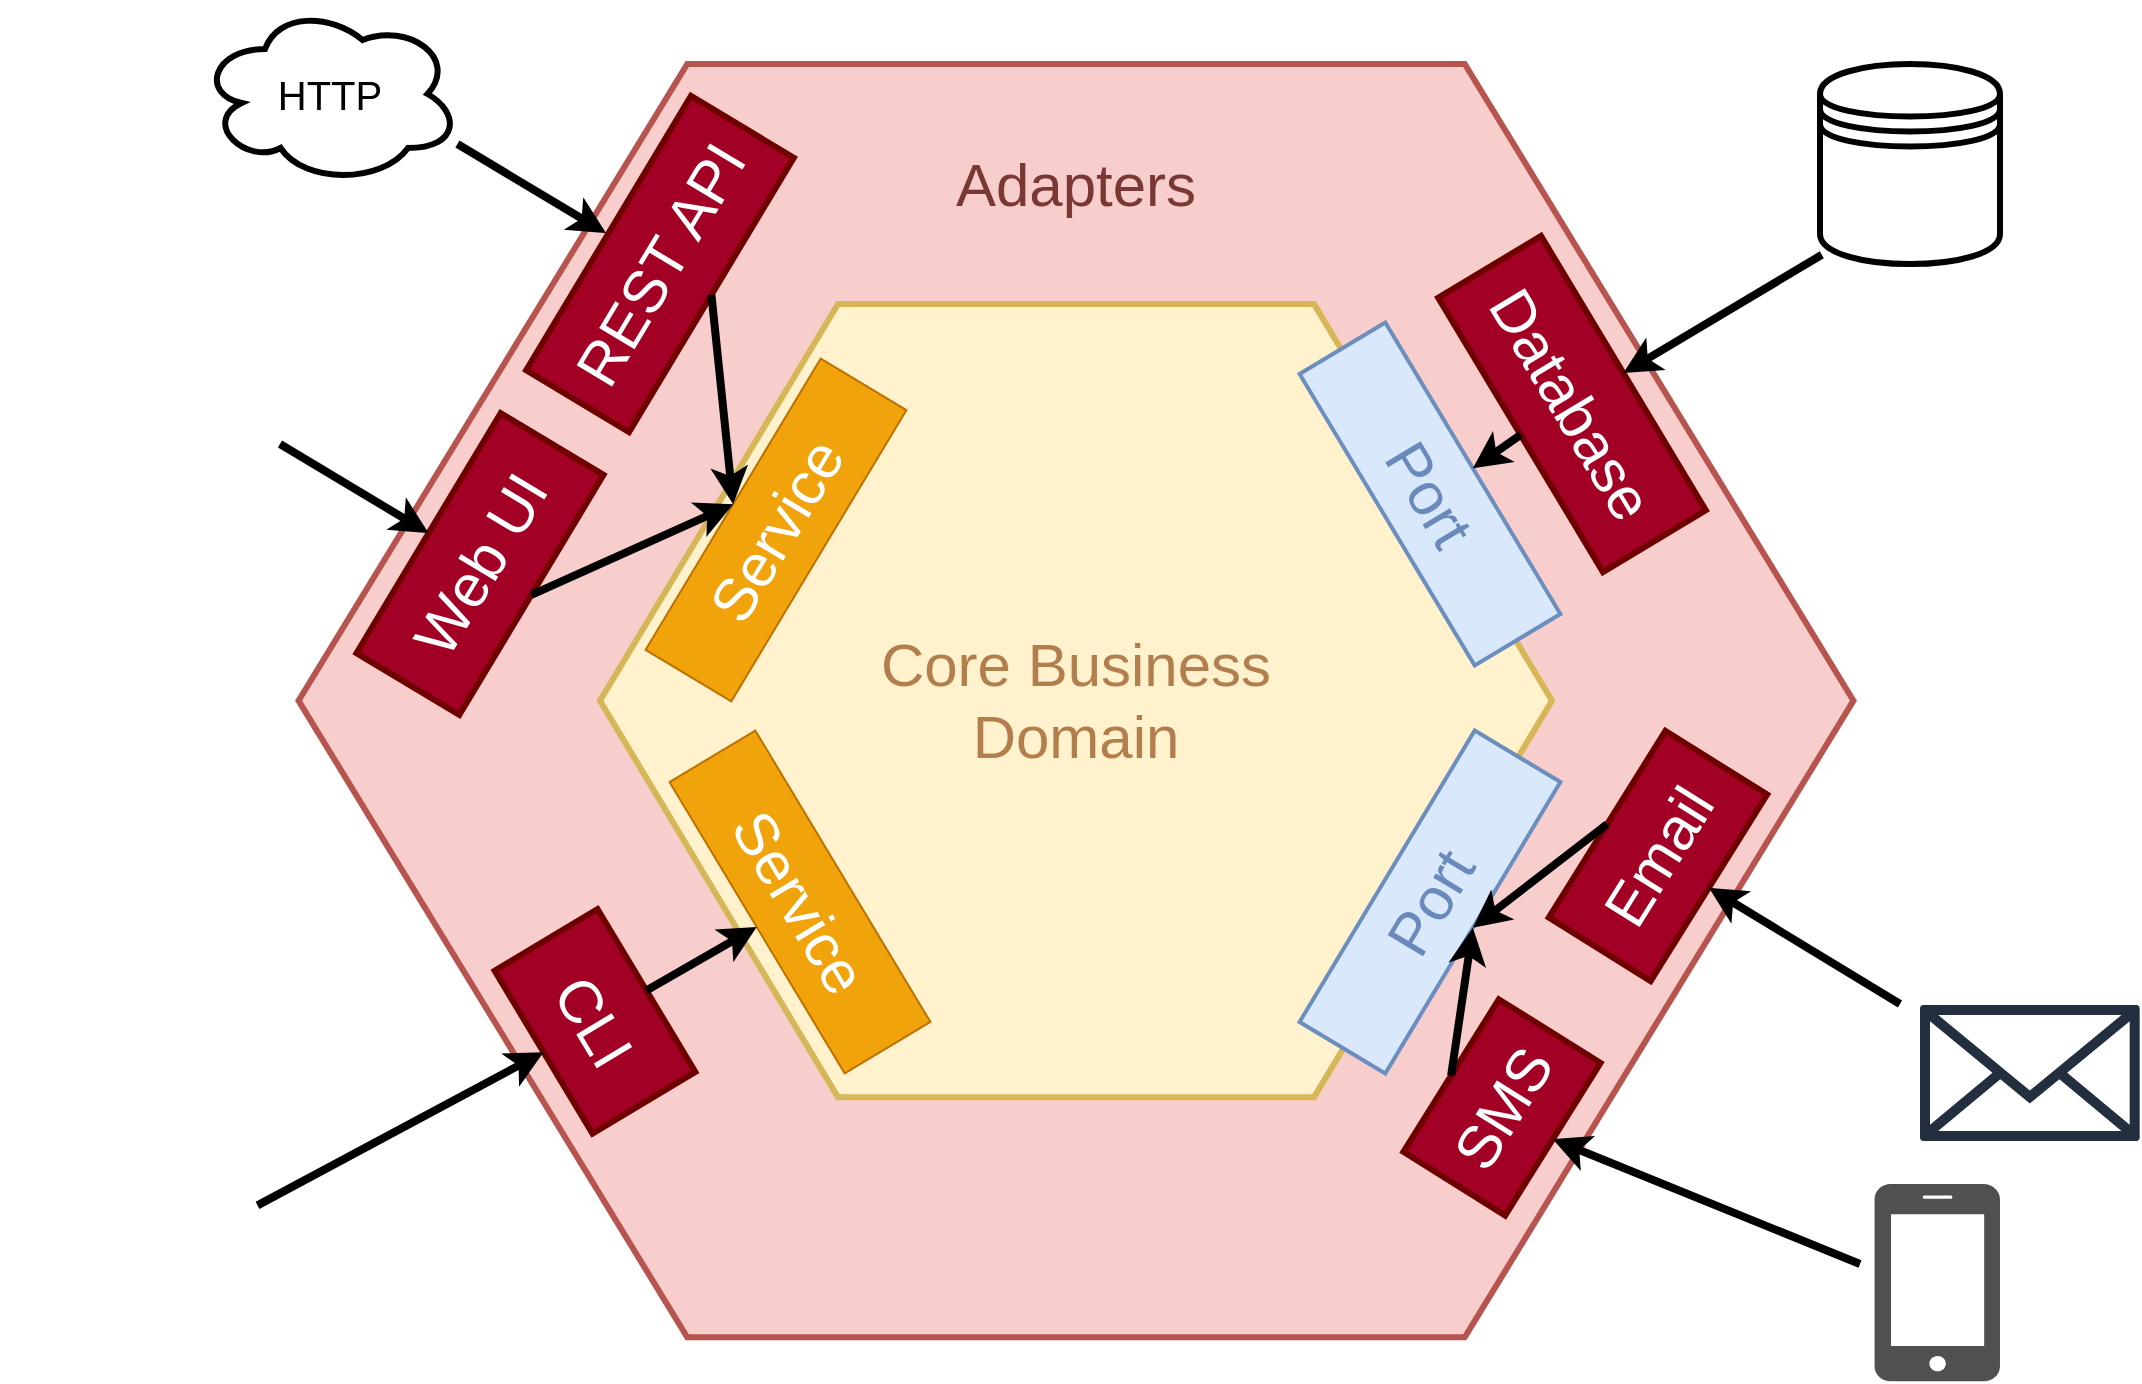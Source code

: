 <mxfile version="13.5.6" type="device"><diagram id="07fea595-8f29-1299-0266-81d95cde20df" name="Page-1"><mxGraphModel dx="1673" dy="-1613" grid="1" gridSize="10" guides="1" tooltips="1" connect="1" arrows="1" fold="1" page="1" pageScale="1" pageWidth="1169" pageHeight="827" background="#ffffff" math="0" shadow="0"><root><mxCell id="0"/><mxCell id="1" parent="0"/><mxCell id="1zjzSmP2Gg8fH2ObU3CY-670" value="" style="shape=hexagon;perimeter=hexagonPerimeter2;whiteSpace=wrap;html=1;shadow=0;labelBackgroundColor=none;strokeColor=#b85450;fillColor=#f8cecc;fontFamily=Helvetica;fontSize=23;align=center;strokeWidth=3;" vertex="1" parent="1"><mxGeometry x="219.27" y="2600" width="777.46" height="636.67" as="geometry"/></mxCell><mxCell id="644" value="&lt;font style=&quot;font-size: 30px&quot; color=&quot;#B37E4E&quot;&gt;Core Business&lt;br&gt;Domain&lt;/font&gt;" style="shape=hexagon;perimeter=hexagonPerimeter2;whiteSpace=wrap;html=1;shadow=0;labelBackgroundColor=none;strokeColor=#d6b656;fillColor=#fff2cc;fontFamily=Helvetica;fontSize=23;align=center;strokeWidth=3;" parent="1" vertex="1"><mxGeometry x="370.0" y="2720" width="476" height="396.67" as="geometry"/></mxCell><mxCell id="1zjzSmP2Gg8fH2ObU3CY-657" value="&lt;font style=&quot;font-size: 30px&quot;&gt;Service&lt;/font&gt;" style="rounded=0;whiteSpace=wrap;html=1;rotation=301;arcSize=20;fillColor=#f0a30a;strokeColor=#BD7000;fontColor=#ffffff;" vertex="1" parent="1"><mxGeometry x="373" y="2808" width="170" height="50" as="geometry"/></mxCell><mxCell id="1zjzSmP2Gg8fH2ObU3CY-660" value="&lt;font style=&quot;font-size: 30px&quot; color=&quot;#698ABA&quot;&gt;Port&lt;/font&gt;" style="rounded=0;whiteSpace=wrap;html=1;rotation=59;arcSize=20;fillColor=#dae8fc;strokeColor=#6c8ebf;strokeWidth=2;" vertex="1" parent="1"><mxGeometry x="700" y="2790" width="170" height="50" as="geometry"/></mxCell><mxCell id="1zjzSmP2Gg8fH2ObU3CY-662" value="&lt;font style=&quot;font-size: 30px&quot;&gt;Service&lt;/font&gt;" style="rounded=0;whiteSpace=wrap;html=1;rotation=59;arcSize=20;fillColor=#f0a30a;strokeColor=#BD7000;fontColor=#ffffff;" vertex="1" parent="1"><mxGeometry x="385" y="2994" width="170" height="50" as="geometry"/></mxCell><mxCell id="1zjzSmP2Gg8fH2ObU3CY-663" value="&lt;font style=&quot;font-size: 30px&quot; color=&quot;#698ABA&quot;&gt;Port&lt;/font&gt;" style="rounded=0;whiteSpace=wrap;html=1;rotation=301;arcSize=20;fillColor=#dae8fc;strokeColor=#6c8ebf;strokeWidth=2;" vertex="1" parent="1"><mxGeometry x="700" y="2994" width="170" height="50" as="geometry"/></mxCell><mxCell id="1zjzSmP2Gg8fH2ObU3CY-664" value="" style="shape=datastore;whiteSpace=wrap;html=1;strokeWidth=3;" vertex="1" parent="1"><mxGeometry x="980.0" y="2600" width="90" height="100" as="geometry"/></mxCell><mxCell id="1zjzSmP2Gg8fH2ObU3CY-668" value="" style="pointerEvents=1;shadow=0;dashed=0;html=1;strokeColor=none;fillColor=#505050;labelPosition=center;verticalLabelPosition=bottom;verticalAlign=top;outlineConnect=0;align=center;shape=mxgraph.office.devices.cell_phone_iphone_standalone;" vertex="1" parent="1"><mxGeometry x="1007.29" y="3160" width="62.71" height="98.67" as="geometry"/></mxCell><mxCell id="1zjzSmP2Gg8fH2ObU3CY-669" value="" style="outlineConnect=0;fontColor=#232F3E;gradientColor=none;fillColor=#232F3E;strokeColor=none;dashed=0;verticalLabelPosition=bottom;verticalAlign=top;align=center;html=1;fontSize=12;fontStyle=0;aspect=fixed;pointerEvents=1;shape=mxgraph.aws4.email_2;" vertex="1" parent="1"><mxGeometry x="1030" y="3070" width="109.84" height="69" as="geometry"/></mxCell><mxCell id="1zjzSmP2Gg8fH2ObU3CY-672" value="&lt;font style=&quot;font-size: 30px&quot; color=&quot;#7A3835&quot;&gt;Adapters&lt;/font&gt;" style="text;html=1;strokeColor=none;fillColor=none;align=center;verticalAlign=middle;whiteSpace=wrap;rounded=0;" vertex="1" parent="1"><mxGeometry x="588" y="2650" width="40" height="20" as="geometry"/></mxCell><mxCell id="1zjzSmP2Gg8fH2ObU3CY-679" value="&lt;font style=&quot;font-size: 30px&quot;&gt;REST API&lt;/font&gt;" style="rounded=0;whiteSpace=wrap;html=1;strokeColor=#6F0000;strokeWidth=3;fillColor=#a20025;rotation=301;fontColor=#ffffff;" vertex="1" parent="1"><mxGeometry x="320" y="2670" width="160" height="60" as="geometry"/></mxCell><mxCell id="1zjzSmP2Gg8fH2ObU3CY-680" value="&lt;font style=&quot;font-size: 30px&quot;&gt;Web UI&lt;br&gt;&lt;/font&gt;" style="rounded=0;whiteSpace=wrap;html=1;strokeColor=#6F0000;strokeWidth=3;fillColor=#a20025;rotation=301;fontColor=#ffffff;" vertex="1" parent="1"><mxGeometry x="240" y="2820" width="140" height="60" as="geometry"/></mxCell><mxCell id="1zjzSmP2Gg8fH2ObU3CY-681" value="&lt;font style=&quot;font-size: 30px&quot;&gt;CLI&lt;/font&gt;" style="rounded=0;whiteSpace=wrap;html=1;strokeColor=#6F0000;strokeWidth=3;fillColor=#a20025;rotation=59;fontColor=#ffffff;" vertex="1" parent="1"><mxGeometry x="320" y="3048.67" width="95" height="60" as="geometry"/></mxCell><mxCell id="1zjzSmP2Gg8fH2ObU3CY-682" value="&lt;font style=&quot;font-size: 30px&quot;&gt;Database&lt;/font&gt;" style="rounded=0;whiteSpace=wrap;html=1;strokeColor=#6F0000;strokeWidth=3;fillColor=#a20025;rotation=59;fontColor=#ffffff;" vertex="1" parent="1"><mxGeometry x="776" y="2740" width="160" height="60" as="geometry"/></mxCell><mxCell id="1zjzSmP2Gg8fH2ObU3CY-683" value="&lt;font style=&quot;font-size: 30px&quot;&gt;Email&lt;/font&gt;" style="rounded=0;whiteSpace=wrap;html=1;strokeColor=#6F0000;strokeWidth=3;fillColor=#a20025;rotation=302;fontColor=#ffffff;" vertex="1" parent="1"><mxGeometry x="844" y="2966" width="110" height="60" as="geometry"/></mxCell><mxCell id="1zjzSmP2Gg8fH2ObU3CY-684" value="&lt;font style=&quot;font-size: 30px&quot;&gt;SMS&lt;/font&gt;" style="rounded=0;whiteSpace=wrap;html=1;strokeColor=#6F0000;strokeWidth=3;fillColor=#a20025;rotation=302;fontColor=#ffffff;" vertex="1" parent="1"><mxGeometry x="776" y="3091.69" width="90" height="60" as="geometry"/></mxCell><mxCell id="1zjzSmP2Gg8fH2ObU3CY-685" value="" style="shape=image;html=1;verticalAlign=top;verticalLabelPosition=bottom;labelBackgroundColor=#ffffff;imageAspect=0;aspect=fixed;image=https://cdn0.iconfinder.com/data/icons/electronics-line-style/64/Laptop-128.png;strokeColor=#b85450;strokeWidth=3;fillColor=#f8cecc;" vertex="1" parent="1"><mxGeometry x="91.27" y="2720" width="128" height="128" as="geometry"/></mxCell><mxCell id="1zjzSmP2Gg8fH2ObU3CY-686" value="&lt;font style=&quot;font-size: 20px&quot;&gt;HTTP&lt;/font&gt;" style="ellipse;shape=cloud;whiteSpace=wrap;html=1;strokeWidth=3;" vertex="1" parent="1"><mxGeometry x="170" y="2570" width="130" height="90" as="geometry"/></mxCell><mxCell id="1zjzSmP2Gg8fH2ObU3CY-687" value="" style="shape=image;html=1;verticalAlign=top;verticalLabelPosition=bottom;labelBackgroundColor=#ffffff;imageAspect=0;aspect=fixed;image=https://cdn2.iconfinder.com/data/icons/outline-apps-and-programming/32/Applications_and_Programming_application_coding_terminal-128.png;strokeColor=#b85450;strokeWidth=1;fillColor=#f8cecc;" vertex="1" parent="1"><mxGeometry x="70" y="3116.67" width="128" height="128" as="geometry"/></mxCell><mxCell id="1zjzSmP2Gg8fH2ObU3CY-690" value="" style="endArrow=classic;html=1;exitX=0.01;exitY=0.954;exitDx=0;exitDy=0;exitPerimeter=0;entryX=0.5;entryY=0;entryDx=0;entryDy=0;strokeWidth=4;" edge="1" parent="1" source="1zjzSmP2Gg8fH2ObU3CY-664" target="1zjzSmP2Gg8fH2ObU3CY-682"><mxGeometry width="50" height="50" relative="1" as="geometry"><mxPoint x="980" y="2760" as="sourcePoint"/><mxPoint x="1030" y="2710" as="targetPoint"/></mxGeometry></mxCell><mxCell id="1zjzSmP2Gg8fH2ObU3CY-691" value="" style="endArrow=classic;html=1;exitX=0.5;exitY=1;exitDx=0;exitDy=0;entryX=0.5;entryY=0;entryDx=0;entryDy=0;strokeWidth=4;" edge="1" parent="1" source="1zjzSmP2Gg8fH2ObU3CY-682" target="1zjzSmP2Gg8fH2ObU3CY-660"><mxGeometry width="50" height="50" relative="1" as="geometry"><mxPoint x="990.9" y="2705.4" as="sourcePoint"/><mxPoint x="891.715" y="2764.549" as="targetPoint"/></mxGeometry></mxCell><mxCell id="1zjzSmP2Gg8fH2ObU3CY-692" value="" style="endArrow=classic;html=1;entryX=0.5;entryY=1;entryDx=0;entryDy=0;strokeWidth=4;" edge="1" parent="1" target="1zjzSmP2Gg8fH2ObU3CY-683"><mxGeometry width="50" height="50" relative="1" as="geometry"><mxPoint x="1020" y="3070" as="sourcePoint"/><mxPoint x="901.715" y="2774.549" as="targetPoint"/></mxGeometry></mxCell><mxCell id="1zjzSmP2Gg8fH2ObU3CY-693" value="" style="endArrow=classic;html=1;strokeWidth=4;entryX=0.5;entryY=1;entryDx=0;entryDy=0;" edge="1" parent="1" target="1zjzSmP2Gg8fH2ObU3CY-684"><mxGeometry width="50" height="50" relative="1" as="geometry"><mxPoint x="1000" y="3200" as="sourcePoint"/><mxPoint x="880" y="3240" as="targetPoint"/></mxGeometry></mxCell><mxCell id="1zjzSmP2Gg8fH2ObU3CY-694" value="" style="endArrow=classic;html=1;entryX=0.5;entryY=1;entryDx=0;entryDy=0;strokeWidth=4;exitX=0.5;exitY=0;exitDx=0;exitDy=0;" edge="1" parent="1" source="1zjzSmP2Gg8fH2ObU3CY-684" target="1zjzSmP2Gg8fH2ObU3CY-663"><mxGeometry width="50" height="50" relative="1" as="geometry"><mxPoint x="947.29" y="3200.926" as="sourcePoint"/><mxPoint x="856.441" y="3147.588" as="targetPoint"/></mxGeometry></mxCell><mxCell id="1zjzSmP2Gg8fH2ObU3CY-695" value="" style="endArrow=classic;html=1;entryX=0.5;entryY=1;entryDx=0;entryDy=0;strokeWidth=4;exitX=0.5;exitY=0;exitDx=0;exitDy=0;" edge="1" parent="1" source="1zjzSmP2Gg8fH2ObU3CY-683" target="1zjzSmP2Gg8fH2ObU3CY-663"><mxGeometry width="50" height="50" relative="1" as="geometry"><mxPoint x="957.29" y="3210.926" as="sourcePoint"/><mxPoint x="866.441" y="3157.588" as="targetPoint"/></mxGeometry></mxCell><mxCell id="1zjzSmP2Gg8fH2ObU3CY-696" value="" style="endArrow=classic;html=1;strokeWidth=4;entryX=0.5;entryY=1;entryDx=0;entryDy=0;exitX=1.006;exitY=0.422;exitDx=0;exitDy=0;exitPerimeter=0;" edge="1" parent="1" source="1zjzSmP2Gg8fH2ObU3CY-687" target="1zjzSmP2Gg8fH2ObU3CY-681"><mxGeometry width="50" height="50" relative="1" as="geometry"><mxPoint x="200" y="3160" as="sourcePoint"/><mxPoint x="350" y="3250" as="targetPoint"/></mxGeometry></mxCell><mxCell id="1zjzSmP2Gg8fH2ObU3CY-697" value="" style="endArrow=classic;html=1;strokeWidth=4;exitX=0.5;exitY=0;exitDx=0;exitDy=0;" edge="1" parent="1" source="1zjzSmP2Gg8fH2ObU3CY-681" target="1zjzSmP2Gg8fH2ObU3CY-662"><mxGeometry width="50" height="50" relative="1" as="geometry"><mxPoint x="210" y="3170" as="sourcePoint"/><mxPoint x="346.785" y="3095.451" as="targetPoint"/></mxGeometry></mxCell><mxCell id="1zjzSmP2Gg8fH2ObU3CY-698" value="" style="endArrow=classic;html=1;strokeWidth=4;entryX=0.5;entryY=0;entryDx=0;entryDy=0;" edge="1" parent="1" target="1zjzSmP2Gg8fH2ObU3CY-680"><mxGeometry width="50" height="50" relative="1" as="geometry"><mxPoint x="210" y="2790" as="sourcePoint"/><mxPoint x="219.275" y="2834.121" as="targetPoint"/></mxGeometry></mxCell><mxCell id="1zjzSmP2Gg8fH2ObU3CY-699" value="" style="endArrow=classic;html=1;strokeWidth=4;entryX=0.5;entryY=0;entryDx=0;entryDy=0;" edge="1" parent="1"><mxGeometry width="50" height="50" relative="1" as="geometry"><mxPoint x="298.72" y="2640" as="sourcePoint"/><mxPoint x="373.005" y="2684.549" as="targetPoint"/></mxGeometry></mxCell><mxCell id="1zjzSmP2Gg8fH2ObU3CY-700" value="" style="endArrow=classic;html=1;strokeWidth=4;entryX=0.5;entryY=0;entryDx=0;entryDy=0;exitX=0.5;exitY=1;exitDx=0;exitDy=0;" edge="1" parent="1" source="1zjzSmP2Gg8fH2ObU3CY-680" target="1zjzSmP2Gg8fH2ObU3CY-657"><mxGeometry width="50" height="50" relative="1" as="geometry"><mxPoint x="220" y="2800" as="sourcePoint"/><mxPoint x="294.285" y="2844.549" as="targetPoint"/></mxGeometry></mxCell><mxCell id="1zjzSmP2Gg8fH2ObU3CY-701" value="" style="endArrow=classic;html=1;strokeWidth=4;entryX=0.5;entryY=0;entryDx=0;entryDy=0;exitX=0.5;exitY=1;exitDx=0;exitDy=0;" edge="1" parent="1" source="1zjzSmP2Gg8fH2ObU3CY-679" target="1zjzSmP2Gg8fH2ObU3CY-657"><mxGeometry width="50" height="50" relative="1" as="geometry"><mxPoint x="230" y="2810" as="sourcePoint"/><mxPoint x="304.285" y="2854.549" as="targetPoint"/></mxGeometry></mxCell></root></mxGraphModel></diagram></mxfile>